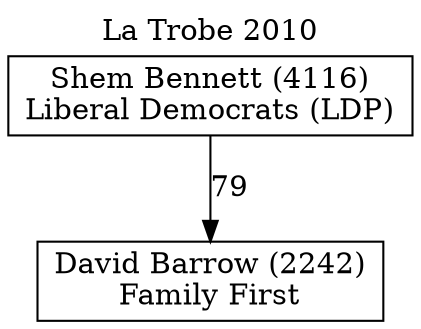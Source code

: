 // House preference flow
digraph "David Barrow (2242)_La Trobe_2010" {
	graph [label="La Trobe 2010" labelloc=t mclimit=10]
	node [shape=box]
	"David Barrow (2242)" [label="David Barrow (2242)
Family First"]
	"Shem Bennett (4116)" [label="Shem Bennett (4116)
Liberal Democrats (LDP)"]
	"Shem Bennett (4116)" -> "David Barrow (2242)" [label=79]
}

